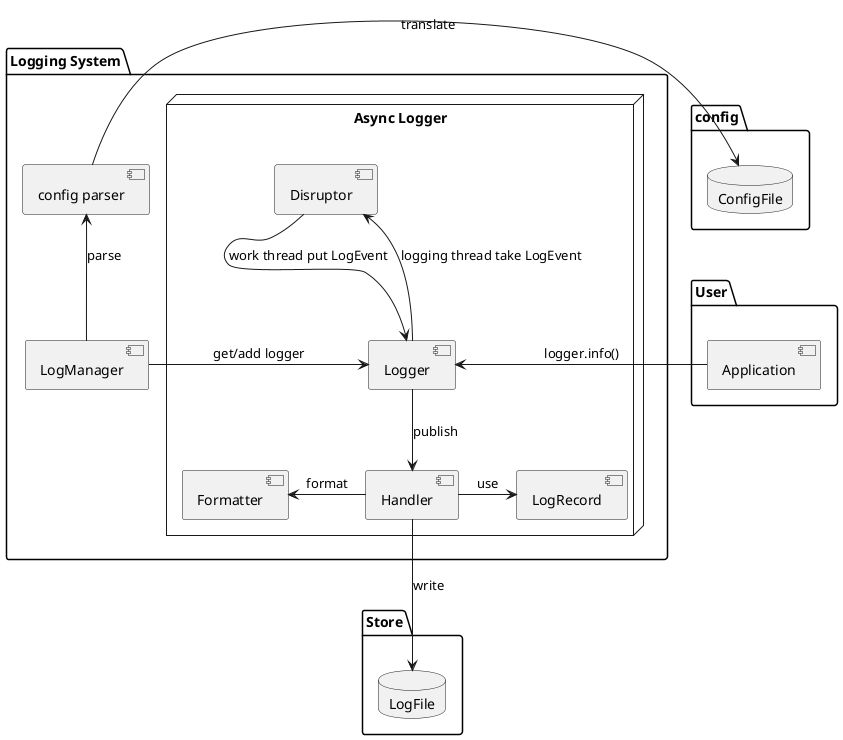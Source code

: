 @startuml

package "Store"{
    database LogFile
}

package "config"{
    database ConfigFile
}

package "Logging System" {

    [config parser] -> ConfigFile : translate
    [config parser] <-- [LogManager] : parse

    node "Async Logger"{
        [Disruptor] --> [Logger] : work thread put LogEvent
        [Disruptor] <-- [Logger] : logging thread take LogEvent
        [Handler] -> [LogRecord] : use
        [Formatter] <- [Handler] : format
        [Logger] --> [Handler] : publish
        [Handler] --> LogFile : write
    }

    [LogManager] -> [Logger] : get/add logger

}

package User {
    [Application] -> [Logger] : logger.info()
}

@enduml